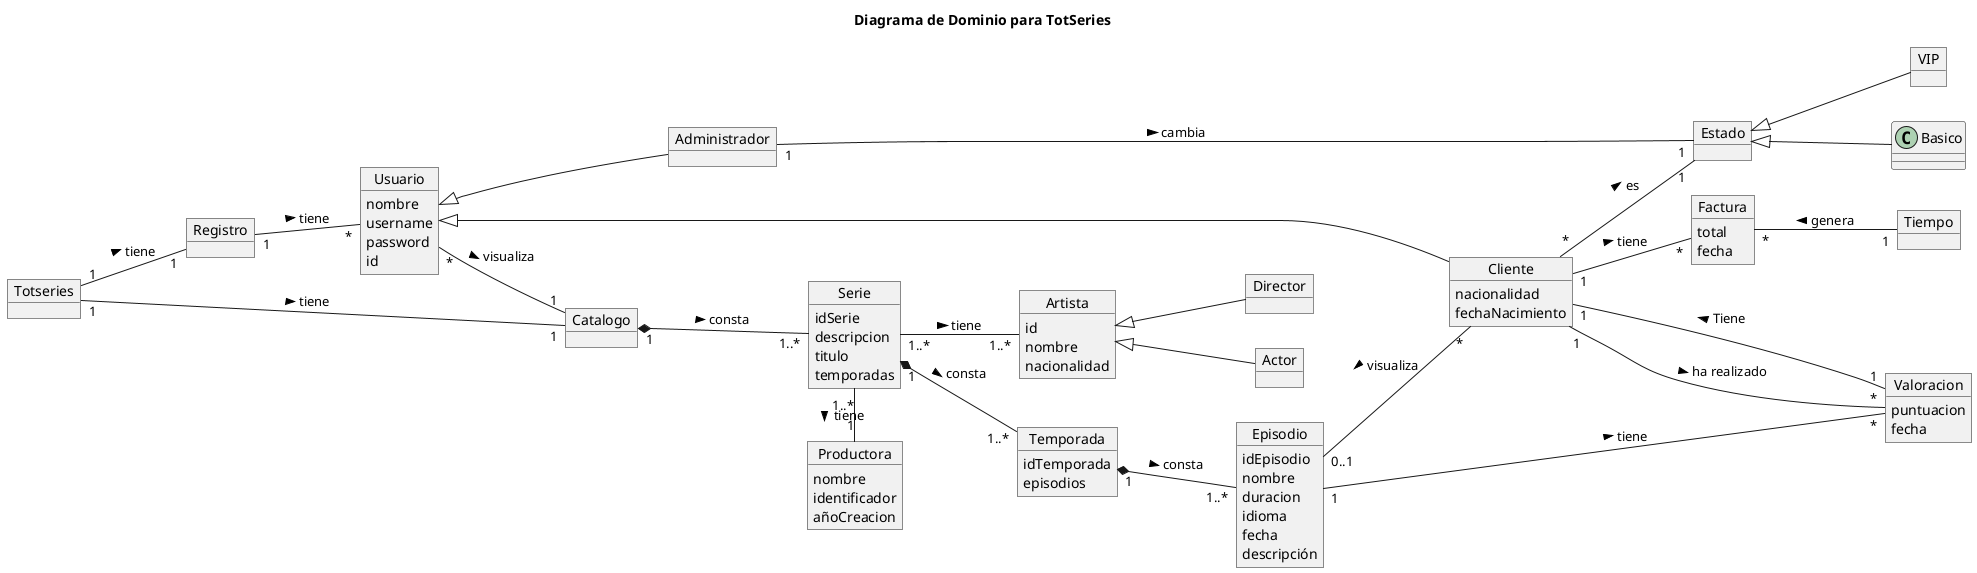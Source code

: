 @startuml
left to right direction

title Diagrama de Dominio para TotSeries

object Totseries

object Episodio {
idEpisodio
nombre
duracion
idioma
fecha
descripción
}

object Artista {
id
nombre
nacionalidad
}

object Productora {
nombre
identificador
añoCreacion
}

object Cliente {
nacionalidad
fechaNacimiento
}

Object Factura{
total
fecha
}

Object Temporada{
idTemporada
episodios
}



object Serie{
idSerie
descripcion
titulo
temporadas
}

object Usuario{
nombre
username
password
id
}

Object Valoracion{
puntuacion
fecha
}

object Catalogo
Object Tiempo
Object VIP
Object Administrador
Object Actor
Object Director
Object Estado
Object Registro

Totseries "1" -- "1" Catalogo : tiene >
Totseries "1" -- "1" Registro : tiene >

Registro "1" -- "*" Usuario : tiene >
Usuario <|-- Cliente
Usuario <|-- Administrador

Usuario "*" -- "1" Catalogo : visualiza >

Cliente "1" -- "*" Factura : tiene >
Cliente "1" -- "*" Valoracion : ha realizado >
Cliente "*" -- "1" Estado : es >

Estado <|-- VIP
Estado <|-- Basico

Administrador "1" --"1" Estado : cambia >

Catalogo "1" *-- "1..*" Serie : consta >

Serie "1" *-- "1..*" Temporada : consta >
Serie "1..*" -- "1..*" Artista : tiene >
Serie "1..*"- "1" Productora : tiene >

Artista  <|-- Actor
Artista  <|-- Director

Temporada "1" *-- "1..*" Episodio : consta >

Episodio "0..1" -- "*" Cliente : visualiza <
Episodio "1" -- "*" Valoracion : tiene >

Factura "*" -- "1" Tiempo : genera <
Cliente "1" --- "1" Valoracion: < Tiene 

@enduml
